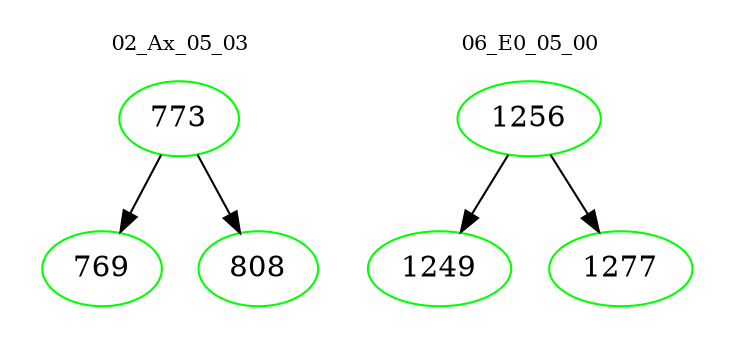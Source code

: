 digraph{
subgraph cluster_0 {
color = white
label = "02_Ax_05_03";
fontsize=10;
T0_773 [label="773", color="green"]
T0_773 -> T0_769 [color="black"]
T0_769 [label="769", color="green"]
T0_773 -> T0_808 [color="black"]
T0_808 [label="808", color="green"]
}
subgraph cluster_1 {
color = white
label = "06_E0_05_00";
fontsize=10;
T1_1256 [label="1256", color="green"]
T1_1256 -> T1_1249 [color="black"]
T1_1249 [label="1249", color="green"]
T1_1256 -> T1_1277 [color="black"]
T1_1277 [label="1277", color="green"]
}
}
